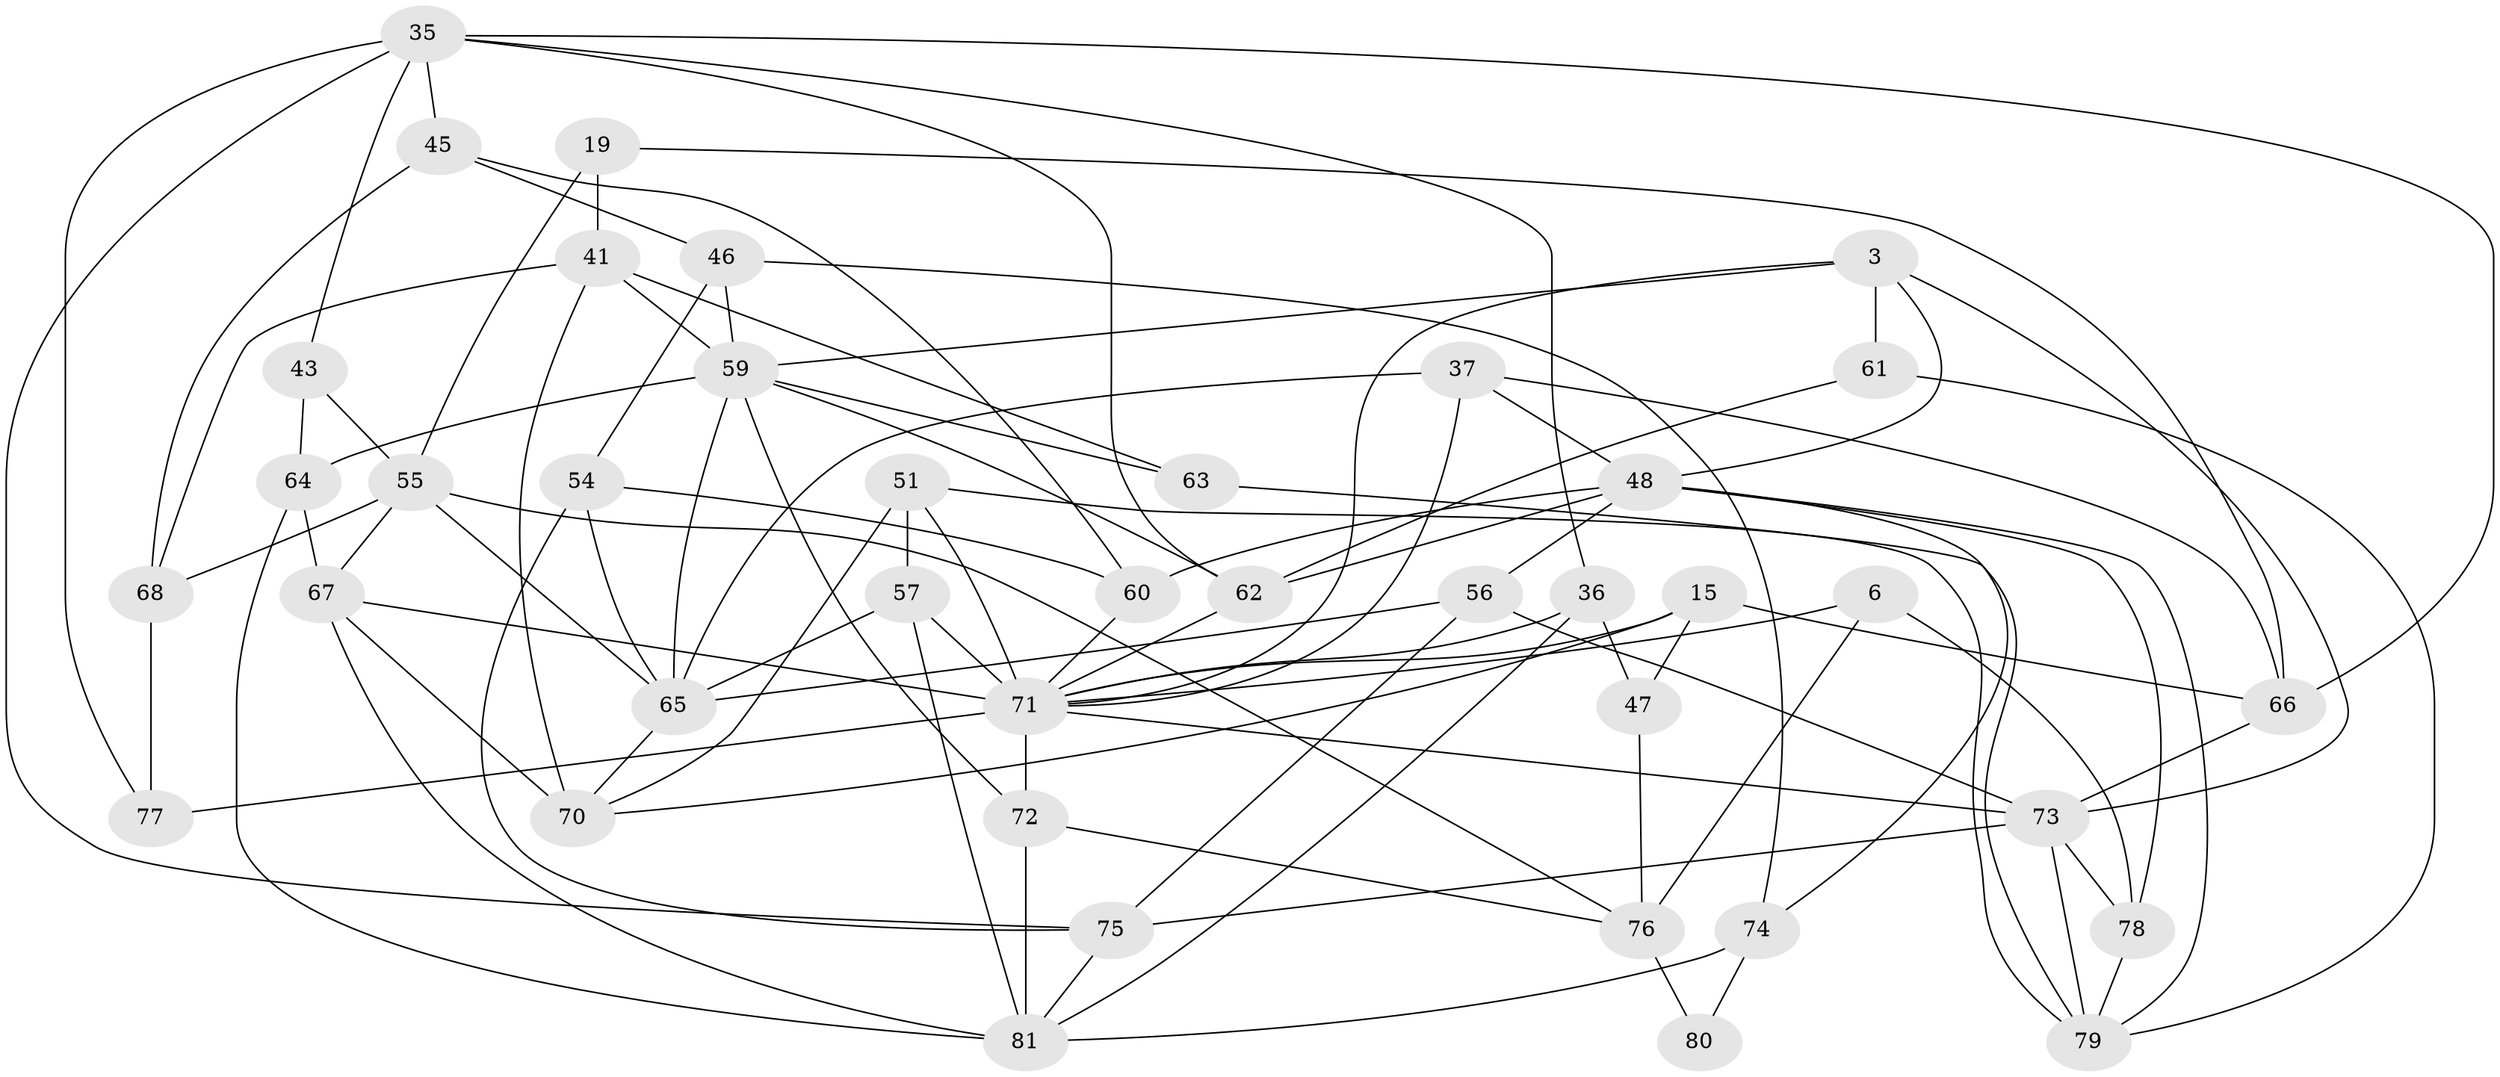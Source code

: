 // original degree distribution, {4: 1.0}
// Generated by graph-tools (version 1.1) at 2025/58/03/09/25 04:58:53]
// undirected, 40 vertices, 96 edges
graph export_dot {
graph [start="1"]
  node [color=gray90,style=filled];
  3 [super="+2"];
  6;
  15;
  19;
  35 [super="+16"];
  36;
  37;
  41 [super="+1+5"];
  43;
  45;
  46;
  47;
  48 [super="+18+33"];
  51 [super="+28"];
  54;
  55 [super="+30"];
  56 [super="+9"];
  57 [super="+8"];
  59 [super="+29"];
  60;
  61;
  62 [super="+38"];
  63;
  64 [super="+25"];
  65 [super="+17+44"];
  66 [super="+34"];
  67 [super="+27"];
  68;
  70 [super="+20"];
  71 [super="+26+69+49"];
  72 [super="+50"];
  73 [super="+4+7+24"];
  74 [super="+53"];
  75 [super="+12"];
  76 [super="+40"];
  77 [super="+42"];
  78;
  79 [super="+32"];
  80;
  81 [super="+22+52"];
  3 -- 61 [weight=2];
  3 -- 73;
  3 -- 71;
  3 -- 48;
  3 -- 59;
  6 -- 76 [weight=2];
  6 -- 78;
  6 -- 71;
  15 -- 70;
  15 -- 47;
  15 -- 66;
  15 -- 71;
  19 -- 66;
  19 -- 41 [weight=2];
  19 -- 55;
  35 -- 77 [weight=2];
  35 -- 36;
  35 -- 66;
  35 -- 43;
  35 -- 75;
  35 -- 45;
  35 -- 62;
  36 -- 81;
  36 -- 47;
  36 -- 71;
  37 -- 48;
  37 -- 66;
  37 -- 65;
  37 -- 71;
  41 -- 63 [weight=2];
  41 -- 68;
  41 -- 70 [weight=2];
  41 -- 59;
  43 -- 55;
  43 -- 64 [weight=2];
  45 -- 68;
  45 -- 60;
  45 -- 46;
  46 -- 54;
  46 -- 74;
  46 -- 59;
  47 -- 76 [weight=2];
  48 -- 74 [weight=2];
  48 -- 56;
  48 -- 60;
  48 -- 78;
  48 -- 62 [weight=2];
  48 -- 79;
  51 -- 70;
  51 -- 57 [weight=2];
  51 -- 79;
  51 -- 71 [weight=2];
  54 -- 65;
  54 -- 75;
  54 -- 60;
  55 -- 68;
  55 -- 76;
  55 -- 65;
  55 -- 67;
  56 -- 73;
  56 -- 75 [weight=2];
  56 -- 65 [weight=2];
  57 -- 71 [weight=2];
  57 -- 65;
  57 -- 81;
  59 -- 62;
  59 -- 64;
  59 -- 65;
  59 -- 72;
  59 -- 63;
  60 -- 71;
  61 -- 62;
  61 -- 79;
  62 -- 71;
  63 -- 79;
  64 -- 67 [weight=2];
  64 -- 81;
  65 -- 70;
  66 -- 73 [weight=2];
  67 -- 70;
  67 -- 71;
  67 -- 81;
  68 -- 77;
  71 -- 77 [weight=3];
  71 -- 72 [weight=2];
  71 -- 73 [weight=3];
  72 -- 81 [weight=2];
  72 -- 76;
  73 -- 78;
  73 -- 75;
  73 -- 79;
  74 -- 80 [weight=2];
  74 -- 81;
  75 -- 81;
  76 -- 80 [weight=2];
  78 -- 79;
}
